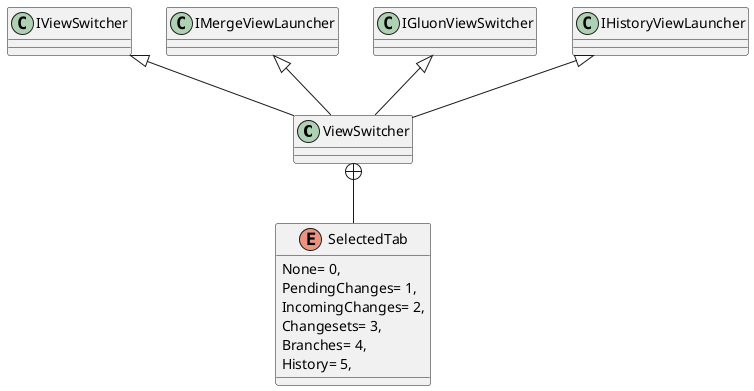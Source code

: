 @startuml
class ViewSwitcher {
}
enum SelectedTab {
    None= 0,
    PendingChanges= 1,
    IncomingChanges= 2,
    Changesets= 3,
    Branches= 4,
    History= 5,
}
IViewSwitcher <|-- ViewSwitcher
IMergeViewLauncher <|-- ViewSwitcher
IGluonViewSwitcher <|-- ViewSwitcher
IHistoryViewLauncher <|-- ViewSwitcher
ViewSwitcher +-- SelectedTab
@enduml
